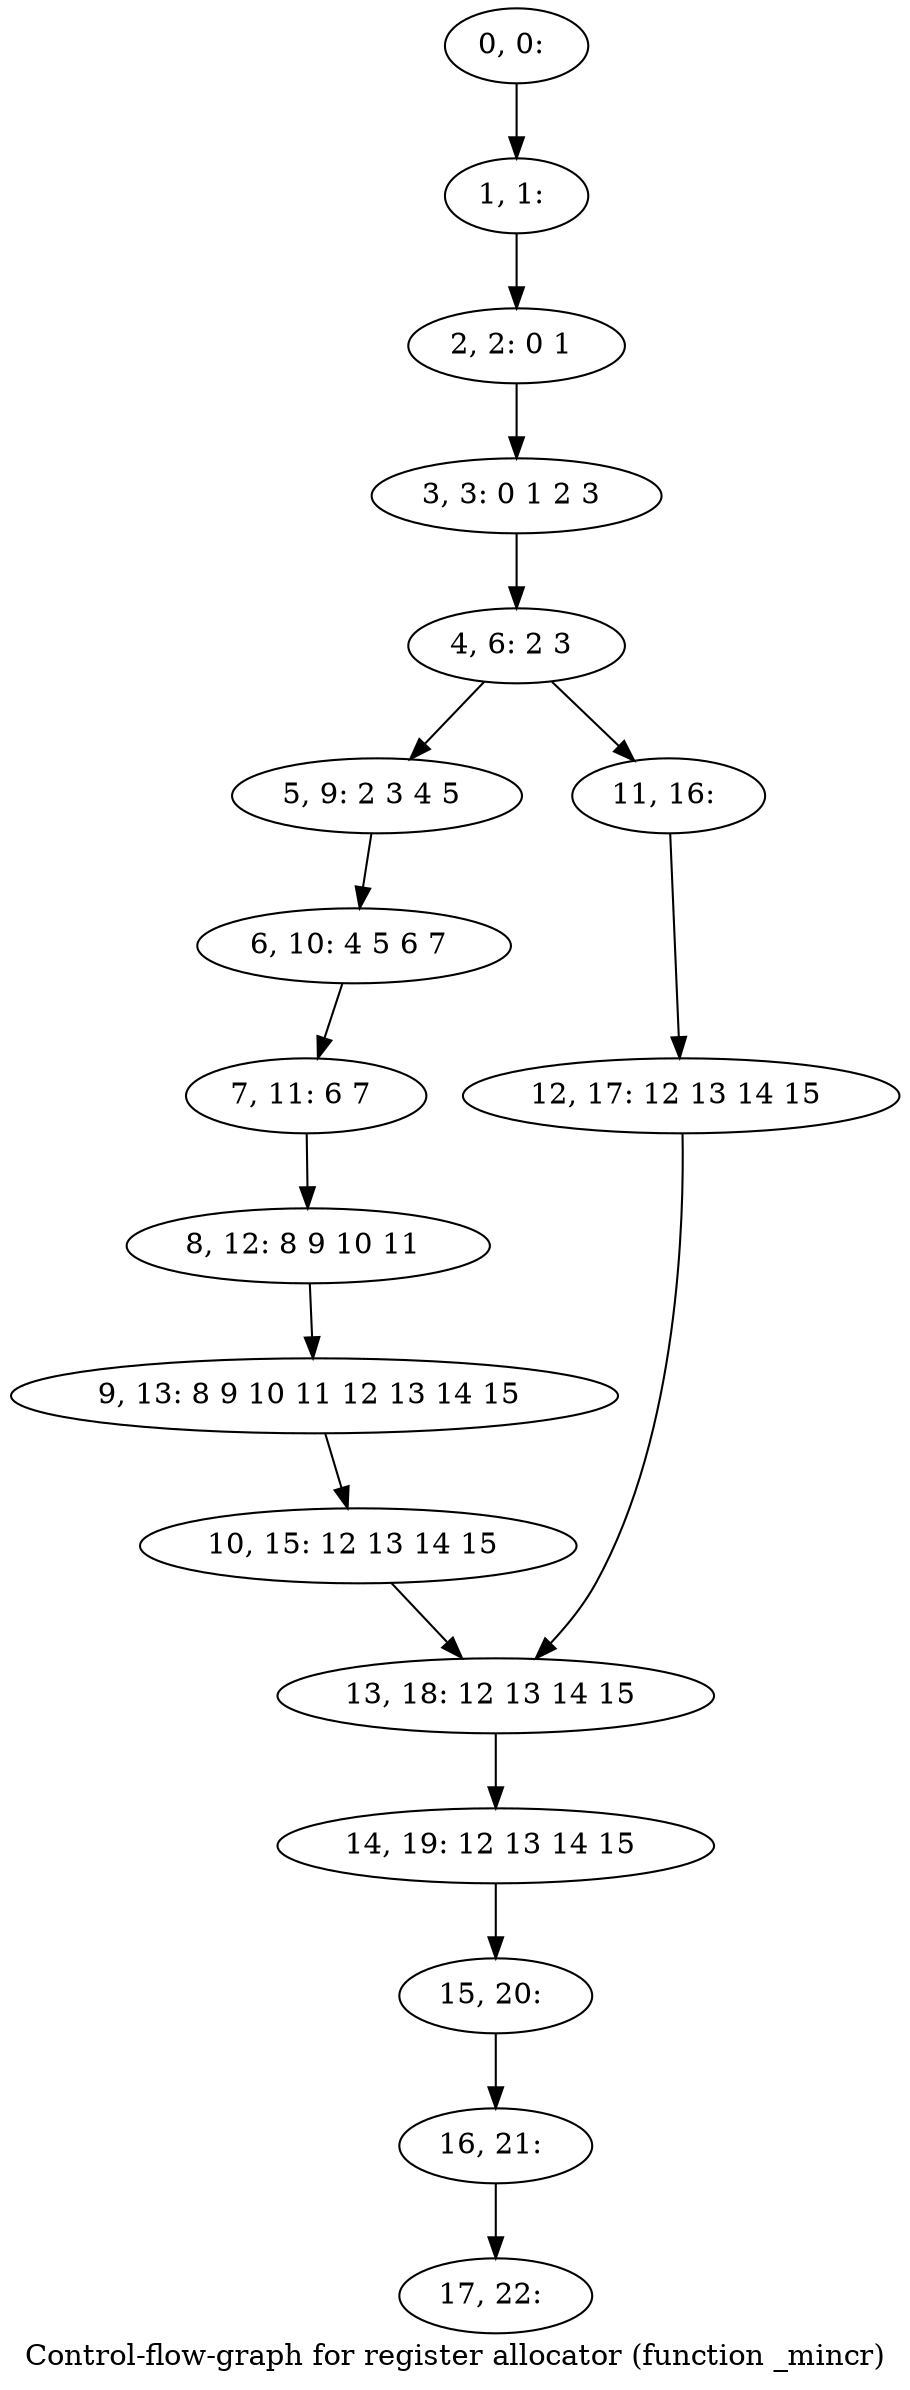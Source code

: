 digraph G {
graph [label="Control-flow-graph for register allocator (function _mincr)"]
0[label="0, 0: "];
1[label="1, 1: "];
2[label="2, 2: 0 1 "];
3[label="3, 3: 0 1 2 3 "];
4[label="4, 6: 2 3 "];
5[label="5, 9: 2 3 4 5 "];
6[label="6, 10: 4 5 6 7 "];
7[label="7, 11: 6 7 "];
8[label="8, 12: 8 9 10 11 "];
9[label="9, 13: 8 9 10 11 12 13 14 15 "];
10[label="10, 15: 12 13 14 15 "];
11[label="11, 16: "];
12[label="12, 17: 12 13 14 15 "];
13[label="13, 18: 12 13 14 15 "];
14[label="14, 19: 12 13 14 15 "];
15[label="15, 20: "];
16[label="16, 21: "];
17[label="17, 22: "];
0->1 ;
1->2 ;
2->3 ;
3->4 ;
4->5 ;
4->11 ;
5->6 ;
6->7 ;
7->8 ;
8->9 ;
9->10 ;
10->13 ;
11->12 ;
12->13 ;
13->14 ;
14->15 ;
15->16 ;
16->17 ;
}
